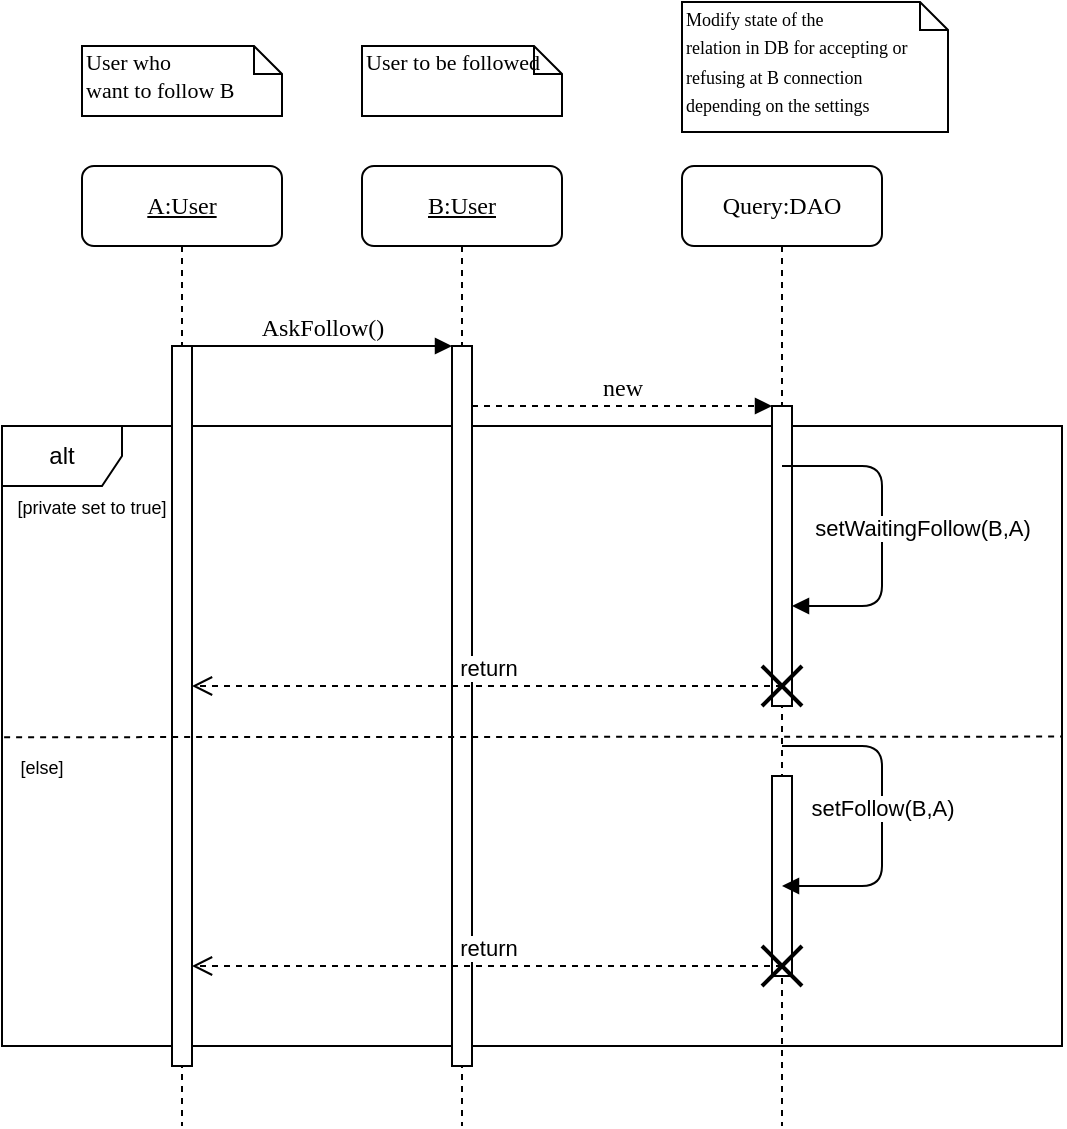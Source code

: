 <mxfile version="12.9.3" type="device"><diagram name="Page-1" id="13e1069c-82ec-6db2-03f1-153e76fe0fe0"><mxGraphModel dx="1024" dy="601" grid="1" gridSize="10" guides="1" tooltips="1" connect="1" arrows="1" fold="1" page="1" pageScale="1" pageWidth="1100" pageHeight="850" background="#ffffff" math="0" shadow="0"><root><mxCell id="0"/><mxCell id="1" parent="0"/><mxCell id="RdYqkUsbzu6zwM44UYpW-6" value="alt" style="shape=umlFrame;whiteSpace=wrap;html=1;" parent="1" vertex="1"><mxGeometry x="60" y="230" width="530" height="310" as="geometry"/></mxCell><mxCell id="7baba1c4bc27f4b0-2" value="&lt;u&gt;B:User&lt;/u&gt;" style="shape=umlLifeline;perimeter=lifelinePerimeter;whiteSpace=wrap;html=1;container=1;collapsible=0;recursiveResize=0;outlineConnect=0;rounded=1;shadow=0;comic=0;labelBackgroundColor=none;strokeWidth=1;fontFamily=Verdana;fontSize=12;align=center;" parent="1" vertex="1"><mxGeometry x="240" y="100" width="100" height="480" as="geometry"/></mxCell><mxCell id="7baba1c4bc27f4b0-10" value="" style="html=1;points=[];perimeter=orthogonalPerimeter;rounded=0;shadow=0;comic=0;labelBackgroundColor=none;strokeWidth=1;fontFamily=Verdana;fontSize=12;align=center;" parent="7baba1c4bc27f4b0-2" vertex="1"><mxGeometry x="45" y="90" width="10" height="360" as="geometry"/></mxCell><mxCell id="7baba1c4bc27f4b0-3" value="Query:DAO" style="shape=umlLifeline;perimeter=lifelinePerimeter;whiteSpace=wrap;html=1;container=1;collapsible=0;recursiveResize=0;outlineConnect=0;rounded=1;shadow=0;comic=0;labelBackgroundColor=none;strokeWidth=1;fontFamily=Verdana;fontSize=12;align=center;" parent="1" vertex="1"><mxGeometry x="400" y="100" width="100" height="480" as="geometry"/></mxCell><mxCell id="7baba1c4bc27f4b0-13" value="" style="html=1;points=[];perimeter=orthogonalPerimeter;rounded=0;shadow=0;comic=0;labelBackgroundColor=none;strokeWidth=1;fontFamily=Verdana;fontSize=12;align=center;" parent="7baba1c4bc27f4b0-3" vertex="1"><mxGeometry x="45" y="120" width="10" height="150" as="geometry"/></mxCell><mxCell id="RdYqkUsbzu6zwM44UYpW-16" value="" style="html=1;points=[];perimeter=orthogonalPerimeter;" parent="7baba1c4bc27f4b0-3" vertex="1"><mxGeometry x="45" y="305" width="10" height="100" as="geometry"/></mxCell><mxCell id="7baba1c4bc27f4b0-8" value="&lt;u&gt;A:User&lt;/u&gt;" style="shape=umlLifeline;perimeter=lifelinePerimeter;whiteSpace=wrap;html=1;container=1;collapsible=0;recursiveResize=0;outlineConnect=0;rounded=1;shadow=0;comic=0;labelBackgroundColor=none;strokeWidth=1;fontFamily=Verdana;fontSize=12;align=center;" parent="1" vertex="1"><mxGeometry x="100" y="100" width="100" height="480" as="geometry"/></mxCell><mxCell id="7baba1c4bc27f4b0-9" value="" style="html=1;points=[];perimeter=orthogonalPerimeter;rounded=0;shadow=0;comic=0;labelBackgroundColor=none;strokeWidth=1;fontFamily=Verdana;fontSize=12;align=center;" parent="7baba1c4bc27f4b0-8" vertex="1"><mxGeometry x="45" y="90" width="10" height="360" as="geometry"/></mxCell><mxCell id="7baba1c4bc27f4b0-11" value="AskFollow()" style="html=1;verticalAlign=bottom;endArrow=block;labelBackgroundColor=none;fontFamily=Verdana;fontSize=12;edgeStyle=elbowEdgeStyle;elbow=vertical;" parent="1" source="7baba1c4bc27f4b0-9" target="7baba1c4bc27f4b0-10" edge="1"><mxGeometry relative="1" as="geometry"><mxPoint x="220" y="190" as="sourcePoint"/><Array as="points"><mxPoint x="220" y="190"/><mxPoint x="210" y="180"/></Array></mxGeometry></mxCell><mxCell id="7baba1c4bc27f4b0-14" value="new" style="html=1;verticalAlign=bottom;endArrow=block;entryX=0;entryY=0;labelBackgroundColor=none;fontFamily=Verdana;fontSize=12;edgeStyle=elbowEdgeStyle;elbow=vertical;dashed=1;" parent="1" source="7baba1c4bc27f4b0-10" target="7baba1c4bc27f4b0-13" edge="1"><mxGeometry relative="1" as="geometry"><mxPoint x="370" y="200" as="sourcePoint"/></mxGeometry></mxCell><mxCell id="7baba1c4bc27f4b0-40" value="&lt;font style=&quot;font-size: 11px&quot;&gt;User who&lt;br&gt;want to follow B&lt;/font&gt;" style="shape=note;whiteSpace=wrap;html=1;size=14;verticalAlign=top;align=left;spacingTop=-6;rounded=0;shadow=0;comic=0;labelBackgroundColor=none;strokeWidth=1;fontFamily=Verdana;fontSize=12" parent="1" vertex="1"><mxGeometry x="100" y="40" width="100" height="35" as="geometry"/></mxCell><mxCell id="7baba1c4bc27f4b0-41" value="&lt;font style=&quot;font-size: 11px&quot;&gt;User to be followed&lt;/font&gt;" style="shape=note;whiteSpace=wrap;html=1;size=14;verticalAlign=top;align=left;spacingTop=-6;rounded=0;shadow=0;comic=0;labelBackgroundColor=none;strokeWidth=1;fontFamily=Verdana;fontSize=12" parent="1" vertex="1"><mxGeometry x="240" y="40" width="100" height="35" as="geometry"/></mxCell><mxCell id="7baba1c4bc27f4b0-42" value="&lt;font style=&quot;line-height: 60% ; font-size: 9px&quot;&gt;Modify state of the &lt;br&gt;relation in DB for accepting or refusing at B connection&lt;br&gt;depending on the settings&lt;br&gt;&lt;/font&gt;" style="shape=note;whiteSpace=wrap;html=1;size=14;verticalAlign=top;align=left;spacingTop=-6;rounded=0;shadow=0;comic=0;labelBackgroundColor=none;strokeWidth=1;fontFamily=Verdana;fontSize=12" parent="1" vertex="1"><mxGeometry x="400" y="18" width="133" height="65" as="geometry"/></mxCell><mxCell id="RdYqkUsbzu6zwM44UYpW-3" value="setWaitingFollow(B,A)" style="html=1;verticalAlign=bottom;endArrow=block;" parent="1" target="7baba1c4bc27f4b0-13" edge="1"><mxGeometry x="0.091" y="20" width="80" relative="1" as="geometry"><mxPoint x="450" y="250" as="sourcePoint"/><mxPoint x="449.81" y="330" as="targetPoint"/><Array as="points"><mxPoint x="500" y="250"/><mxPoint x="500" y="290"/><mxPoint x="500" y="320"/></Array><mxPoint as="offset"/></mxGeometry></mxCell><mxCell id="RdYqkUsbzu6zwM44UYpW-4" value="setFollow(B,A)" style="html=1;verticalAlign=bottom;endArrow=block;" parent="1" target="7baba1c4bc27f4b0-3" edge="1"><mxGeometry x="0.058" width="80" relative="1" as="geometry"><mxPoint x="450" y="390" as="sourcePoint"/><mxPoint x="530" y="390" as="targetPoint"/><Array as="points"><mxPoint x="500" y="390"/><mxPoint x="500" y="460"/></Array><mxPoint as="offset"/></mxGeometry></mxCell><mxCell id="RdYqkUsbzu6zwM44UYpW-8" value="return" style="html=1;verticalAlign=bottom;endArrow=open;dashed=1;endSize=8;" parent="1" edge="1"><mxGeometry relative="1" as="geometry"><mxPoint x="450" y="500" as="sourcePoint"/><mxPoint x="155" y="500" as="targetPoint"/><Array as="points"><mxPoint x="370" y="500"/></Array></mxGeometry></mxCell><mxCell id="RdYqkUsbzu6zwM44UYpW-9" value="" style="endArrow=none;dashed=1;html=1;exitX=0.002;exitY=0.502;exitDx=0;exitDy=0;exitPerimeter=0;entryX=1;entryY=0.501;entryDx=0;entryDy=0;entryPerimeter=0;" parent="1" edge="1"><mxGeometry width="50" height="50" relative="1" as="geometry"><mxPoint x="61.06" y="385.6" as="sourcePoint"/><mxPoint x="590" y="385.3" as="targetPoint"/></mxGeometry></mxCell><mxCell id="RdYqkUsbzu6zwM44UYpW-10" value="&lt;font style=&quot;font-size: 9px&quot;&gt;[private set to true]&lt;/font&gt;" style="text;html=1;strokeColor=none;fillColor=none;align=center;verticalAlign=middle;whiteSpace=wrap;rounded=0;" parent="1" vertex="1"><mxGeometry x="60" y="260" width="90" height="20" as="geometry"/></mxCell><mxCell id="RdYqkUsbzu6zwM44UYpW-11" value="&lt;font style=&quot;font-size: 9px&quot;&gt;[else]&lt;/font&gt;" style="text;html=1;strokeColor=none;fillColor=none;align=center;verticalAlign=middle;whiteSpace=wrap;rounded=0;" parent="1" vertex="1"><mxGeometry x="60" y="390" width="40" height="20" as="geometry"/></mxCell><mxCell id="RdYqkUsbzu6zwM44UYpW-17" value="" style="endArrow=none;html=1;strokeWidth=2;" parent="1" edge="1"><mxGeometry width="50" height="50" relative="1" as="geometry"><mxPoint x="440" y="510" as="sourcePoint"/><mxPoint x="460" y="490" as="targetPoint"/></mxGeometry></mxCell><mxCell id="RdYqkUsbzu6zwM44UYpW-18" value="" style="endArrow=none;html=1;strokeWidth=2;" parent="1" edge="1"><mxGeometry width="50" height="50" relative="1" as="geometry"><mxPoint x="460" y="510" as="sourcePoint"/><mxPoint x="440" y="490" as="targetPoint"/><Array as="points"/></mxGeometry></mxCell><mxCell id="RdYqkUsbzu6zwM44UYpW-12" value="" style="endArrow=none;html=1;strokeWidth=2;rounded=1;shadow=0;" parent="1" edge="1"><mxGeometry width="50" height="50" relative="1" as="geometry"><mxPoint x="440" y="370" as="sourcePoint"/><mxPoint x="460" y="350" as="targetPoint"/></mxGeometry></mxCell><mxCell id="RdYqkUsbzu6zwM44UYpW-13" value="" style="endArrow=none;html=1;strokeWidth=2;rounded=1;shadow=0;" parent="1" edge="1"><mxGeometry width="50" height="50" relative="1" as="geometry"><mxPoint x="460" y="370" as="sourcePoint"/><mxPoint x="440" y="350" as="targetPoint"/></mxGeometry></mxCell><mxCell id="RdYqkUsbzu6zwM44UYpW-7" value="return" style="html=1;verticalAlign=bottom;endArrow=open;dashed=1;endSize=8;" parent="1" edge="1"><mxGeometry relative="1" as="geometry"><mxPoint x="450" y="360" as="sourcePoint"/><mxPoint x="155" y="360" as="targetPoint"/></mxGeometry></mxCell></root></mxGraphModel></diagram></mxfile>